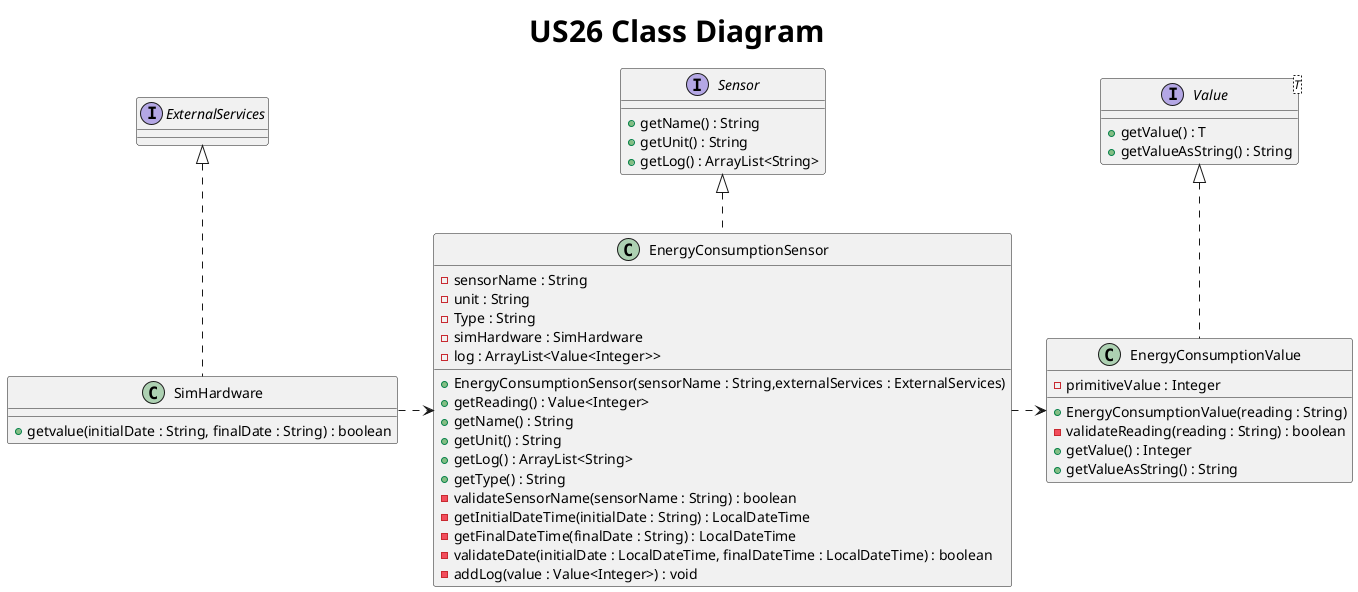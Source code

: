 @startuml
title <size: 30> US26 Class Diagram
skinparam linetype ortho

interface Sensor {
    + getName() : String
    + getUnit() : String
    + getLog() : ArrayList<String>
}

interface Value<T> {
    + getValue() : T
    + getValueAsString() : String
}

class SimHardware {
+ getvalue(initialDate : String, finalDate : String) : boolean
}

interface ExternalServices{}

class EnergyConsumptionSensor{
    - sensorName : String
    - unit : String
    -Type : String
    - simHardware : SimHardware
    - log : ArrayList<Value<Integer>>

    +EnergyConsumptionSensor(sensorName : String,externalServices : ExternalServices)
    +getReading() : Value<Integer>
    +getName() : String
    +getUnit() : String
    +getLog() : ArrayList<String>
    +getType() : String
    -validateSensorName(sensorName : String) : boolean
    -getInitialDateTime(initialDate : String) : LocalDateTime
    -getFinalDateTime(finalDate : String) : LocalDateTime
    -validateDate(initialDate : LocalDateTime, finalDateTime : LocalDateTime) : boolean
    -addLog(value : Value<Integer>) : void

}

class EnergyConsumptionValue {
    - primitiveValue : Integer

    + EnergyConsumptionValue(reading : String)
    - validateReading(reading : String) : boolean
    + getValue() : Integer
    + getValueAsString() : String
}

Value <|.. EnergyConsumptionValue
Sensor <|.. EnergyConsumptionSensor
ExternalServices <|.. SimHardware
EnergyConsumptionSensor <.left. SimHardware
EnergyConsumptionSensor .right.> EnergyConsumptionValue


@enduml